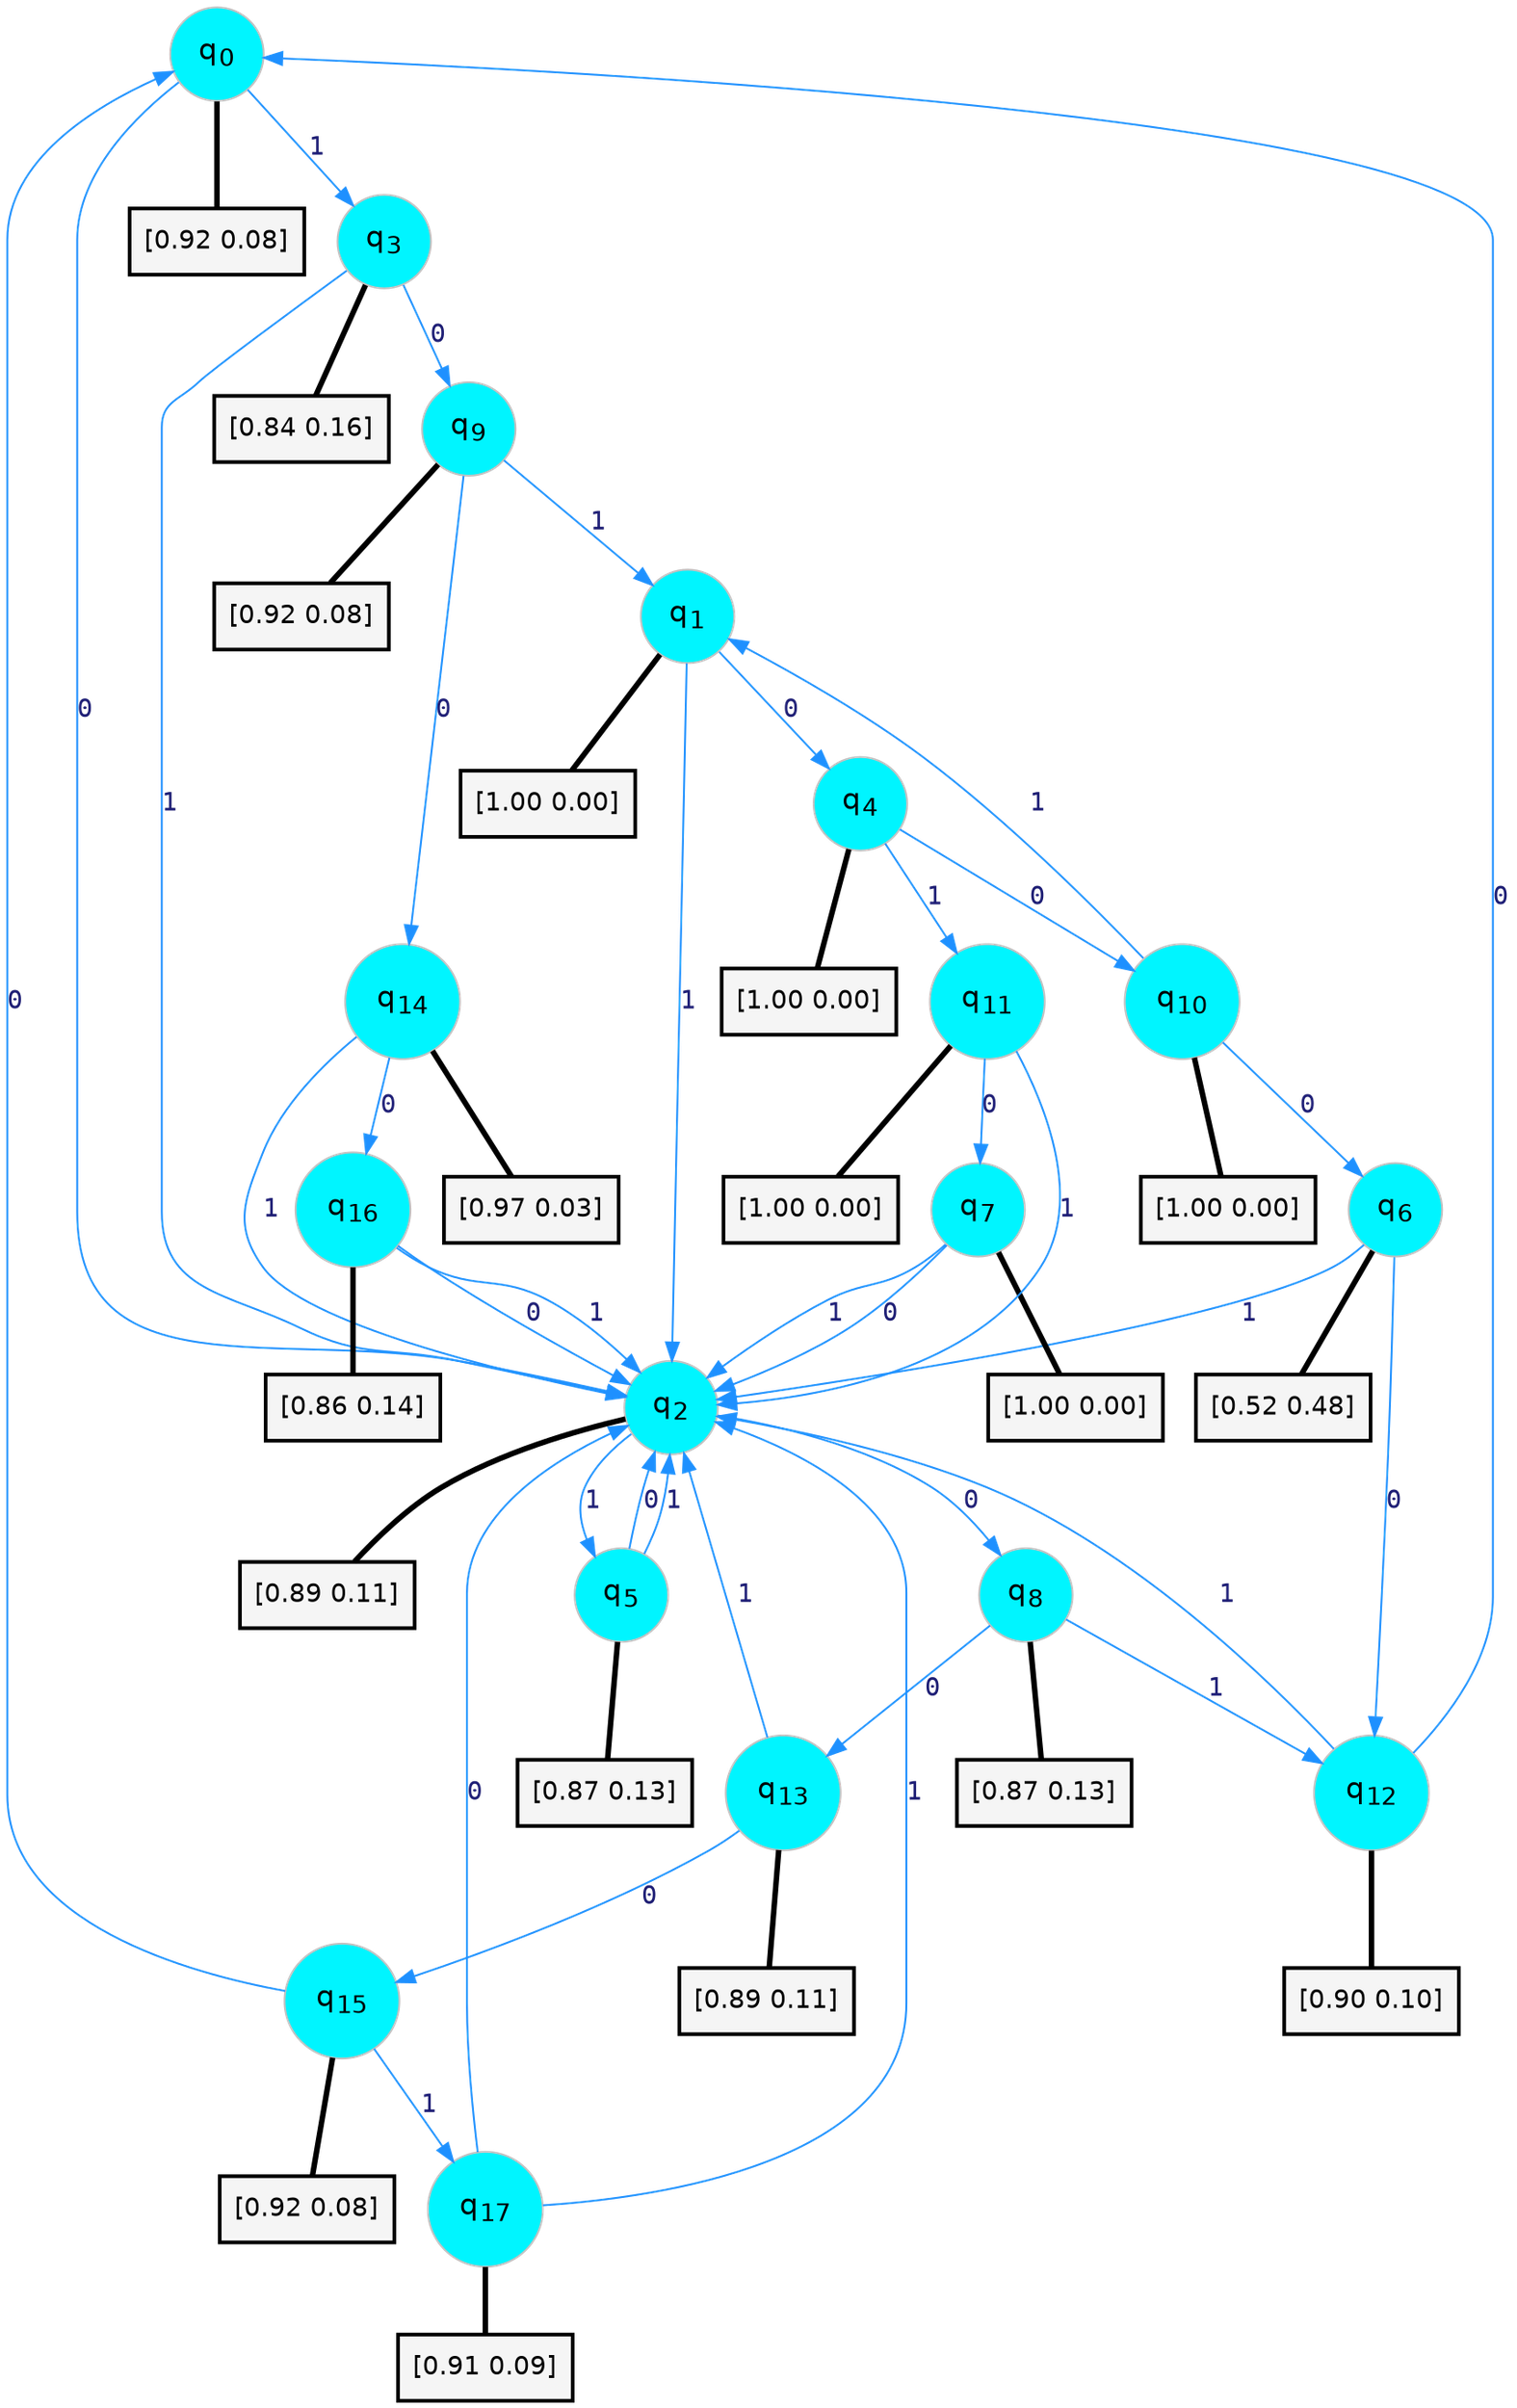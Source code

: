 digraph G {
graph [
bgcolor=transparent, dpi=300, rankdir=TD, size="40,25"];
node [
color=gray, fillcolor=turquoise1, fontcolor=black, fontname=Helvetica, fontsize=16, fontweight=bold, shape=circle, style=filled];
edge [
arrowsize=1, color=dodgerblue1, fontcolor=midnightblue, fontname=courier, fontweight=bold, penwidth=1, style=solid, weight=20];
0[label=<q<SUB>0</SUB>>];
1[label=<q<SUB>1</SUB>>];
2[label=<q<SUB>2</SUB>>];
3[label=<q<SUB>3</SUB>>];
4[label=<q<SUB>4</SUB>>];
5[label=<q<SUB>5</SUB>>];
6[label=<q<SUB>6</SUB>>];
7[label=<q<SUB>7</SUB>>];
8[label=<q<SUB>8</SUB>>];
9[label=<q<SUB>9</SUB>>];
10[label=<q<SUB>10</SUB>>];
11[label=<q<SUB>11</SUB>>];
12[label=<q<SUB>12</SUB>>];
13[label=<q<SUB>13</SUB>>];
14[label=<q<SUB>14</SUB>>];
15[label=<q<SUB>15</SUB>>];
16[label=<q<SUB>16</SUB>>];
17[label=<q<SUB>17</SUB>>];
18[label="[0.92 0.08]", shape=box,fontcolor=black, fontname=Helvetica, fontsize=14, penwidth=2, fillcolor=whitesmoke,color=black];
19[label="[1.00 0.00]", shape=box,fontcolor=black, fontname=Helvetica, fontsize=14, penwidth=2, fillcolor=whitesmoke,color=black];
20[label="[0.89 0.11]", shape=box,fontcolor=black, fontname=Helvetica, fontsize=14, penwidth=2, fillcolor=whitesmoke,color=black];
21[label="[0.84 0.16]", shape=box,fontcolor=black, fontname=Helvetica, fontsize=14, penwidth=2, fillcolor=whitesmoke,color=black];
22[label="[1.00 0.00]", shape=box,fontcolor=black, fontname=Helvetica, fontsize=14, penwidth=2, fillcolor=whitesmoke,color=black];
23[label="[0.87 0.13]", shape=box,fontcolor=black, fontname=Helvetica, fontsize=14, penwidth=2, fillcolor=whitesmoke,color=black];
24[label="[0.52 0.48]", shape=box,fontcolor=black, fontname=Helvetica, fontsize=14, penwidth=2, fillcolor=whitesmoke,color=black];
25[label="[1.00 0.00]", shape=box,fontcolor=black, fontname=Helvetica, fontsize=14, penwidth=2, fillcolor=whitesmoke,color=black];
26[label="[0.87 0.13]", shape=box,fontcolor=black, fontname=Helvetica, fontsize=14, penwidth=2, fillcolor=whitesmoke,color=black];
27[label="[0.92 0.08]", shape=box,fontcolor=black, fontname=Helvetica, fontsize=14, penwidth=2, fillcolor=whitesmoke,color=black];
28[label="[1.00 0.00]", shape=box,fontcolor=black, fontname=Helvetica, fontsize=14, penwidth=2, fillcolor=whitesmoke,color=black];
29[label="[1.00 0.00]", shape=box,fontcolor=black, fontname=Helvetica, fontsize=14, penwidth=2, fillcolor=whitesmoke,color=black];
30[label="[0.90 0.10]", shape=box,fontcolor=black, fontname=Helvetica, fontsize=14, penwidth=2, fillcolor=whitesmoke,color=black];
31[label="[0.89 0.11]", shape=box,fontcolor=black, fontname=Helvetica, fontsize=14, penwidth=2, fillcolor=whitesmoke,color=black];
32[label="[0.97 0.03]", shape=box,fontcolor=black, fontname=Helvetica, fontsize=14, penwidth=2, fillcolor=whitesmoke,color=black];
33[label="[0.92 0.08]", shape=box,fontcolor=black, fontname=Helvetica, fontsize=14, penwidth=2, fillcolor=whitesmoke,color=black];
34[label="[0.86 0.14]", shape=box,fontcolor=black, fontname=Helvetica, fontsize=14, penwidth=2, fillcolor=whitesmoke,color=black];
35[label="[0.91 0.09]", shape=box,fontcolor=black, fontname=Helvetica, fontsize=14, penwidth=2, fillcolor=whitesmoke,color=black];
0->2 [label=0];
0->3 [label=1];
0->18 [arrowhead=none, penwidth=3,color=black];
1->4 [label=0];
1->2 [label=1];
1->19 [arrowhead=none, penwidth=3,color=black];
2->8 [label=0];
2->5 [label=1];
2->20 [arrowhead=none, penwidth=3,color=black];
3->9 [label=0];
3->2 [label=1];
3->21 [arrowhead=none, penwidth=3,color=black];
4->10 [label=0];
4->11 [label=1];
4->22 [arrowhead=none, penwidth=3,color=black];
5->2 [label=0];
5->2 [label=1];
5->23 [arrowhead=none, penwidth=3,color=black];
6->12 [label=0];
6->2 [label=1];
6->24 [arrowhead=none, penwidth=3,color=black];
7->2 [label=0];
7->2 [label=1];
7->25 [arrowhead=none, penwidth=3,color=black];
8->13 [label=0];
8->12 [label=1];
8->26 [arrowhead=none, penwidth=3,color=black];
9->14 [label=0];
9->1 [label=1];
9->27 [arrowhead=none, penwidth=3,color=black];
10->6 [label=0];
10->1 [label=1];
10->28 [arrowhead=none, penwidth=3,color=black];
11->7 [label=0];
11->2 [label=1];
11->29 [arrowhead=none, penwidth=3,color=black];
12->0 [label=0];
12->2 [label=1];
12->30 [arrowhead=none, penwidth=3,color=black];
13->15 [label=0];
13->2 [label=1];
13->31 [arrowhead=none, penwidth=3,color=black];
14->16 [label=0];
14->2 [label=1];
14->32 [arrowhead=none, penwidth=3,color=black];
15->0 [label=0];
15->17 [label=1];
15->33 [arrowhead=none, penwidth=3,color=black];
16->2 [label=0];
16->2 [label=1];
16->34 [arrowhead=none, penwidth=3,color=black];
17->2 [label=0];
17->2 [label=1];
17->35 [arrowhead=none, penwidth=3,color=black];
}
